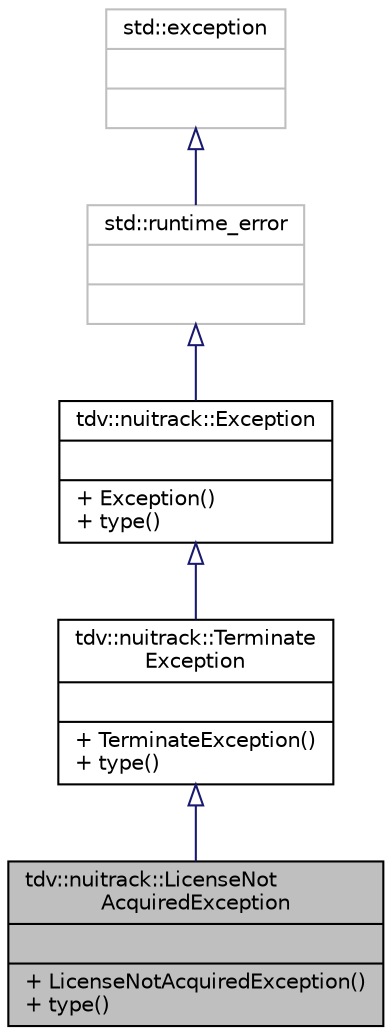 digraph "tdv::nuitrack::LicenseNotAcquiredException"
{
  edge [fontname="Helvetica",fontsize="10",labelfontname="Helvetica",labelfontsize="10"];
  node [fontname="Helvetica",fontsize="10",shape=record];
  Node1 [label="{tdv::nuitrack::LicenseNot\lAcquiredException\n||+ LicenseNotAcquiredException()\l+ type()\l}",height=0.2,width=0.4,color="black", fillcolor="grey75", style="filled" fontcolor="black"];
  Node2 -> Node1 [dir="back",color="midnightblue",fontsize="10",style="solid",arrowtail="onormal",fontname="Helvetica"];
  Node2 [label="{tdv::nuitrack::Terminate\lException\n||+ TerminateException()\l+ type()\l}",height=0.2,width=0.4,color="black", fillcolor="white", style="filled",URL="$classtdv_1_1nuitrack_1_1TerminateException.html"];
  Node3 -> Node2 [dir="back",color="midnightblue",fontsize="10",style="solid",arrowtail="onormal",fontname="Helvetica"];
  Node3 [label="{tdv::nuitrack::Exception\n||+ Exception()\l+ type()\l}",height=0.2,width=0.4,color="black", fillcolor="white", style="filled",URL="$classtdv_1_1nuitrack_1_1Exception.html",tooltip="Common Nuitrack exception class. "];
  Node4 -> Node3 [dir="back",color="midnightblue",fontsize="10",style="solid",arrowtail="onormal",fontname="Helvetica"];
  Node4 [label="{std::runtime_error\n||}",height=0.2,width=0.4,color="grey75", fillcolor="white", style="filled",tooltip="STL class. "];
  Node5 -> Node4 [dir="back",color="midnightblue",fontsize="10",style="solid",arrowtail="onormal",fontname="Helvetica"];
  Node5 [label="{std::exception\n||}",height=0.2,width=0.4,color="grey75", fillcolor="white", style="filled",tooltip="STL class. "];
}
